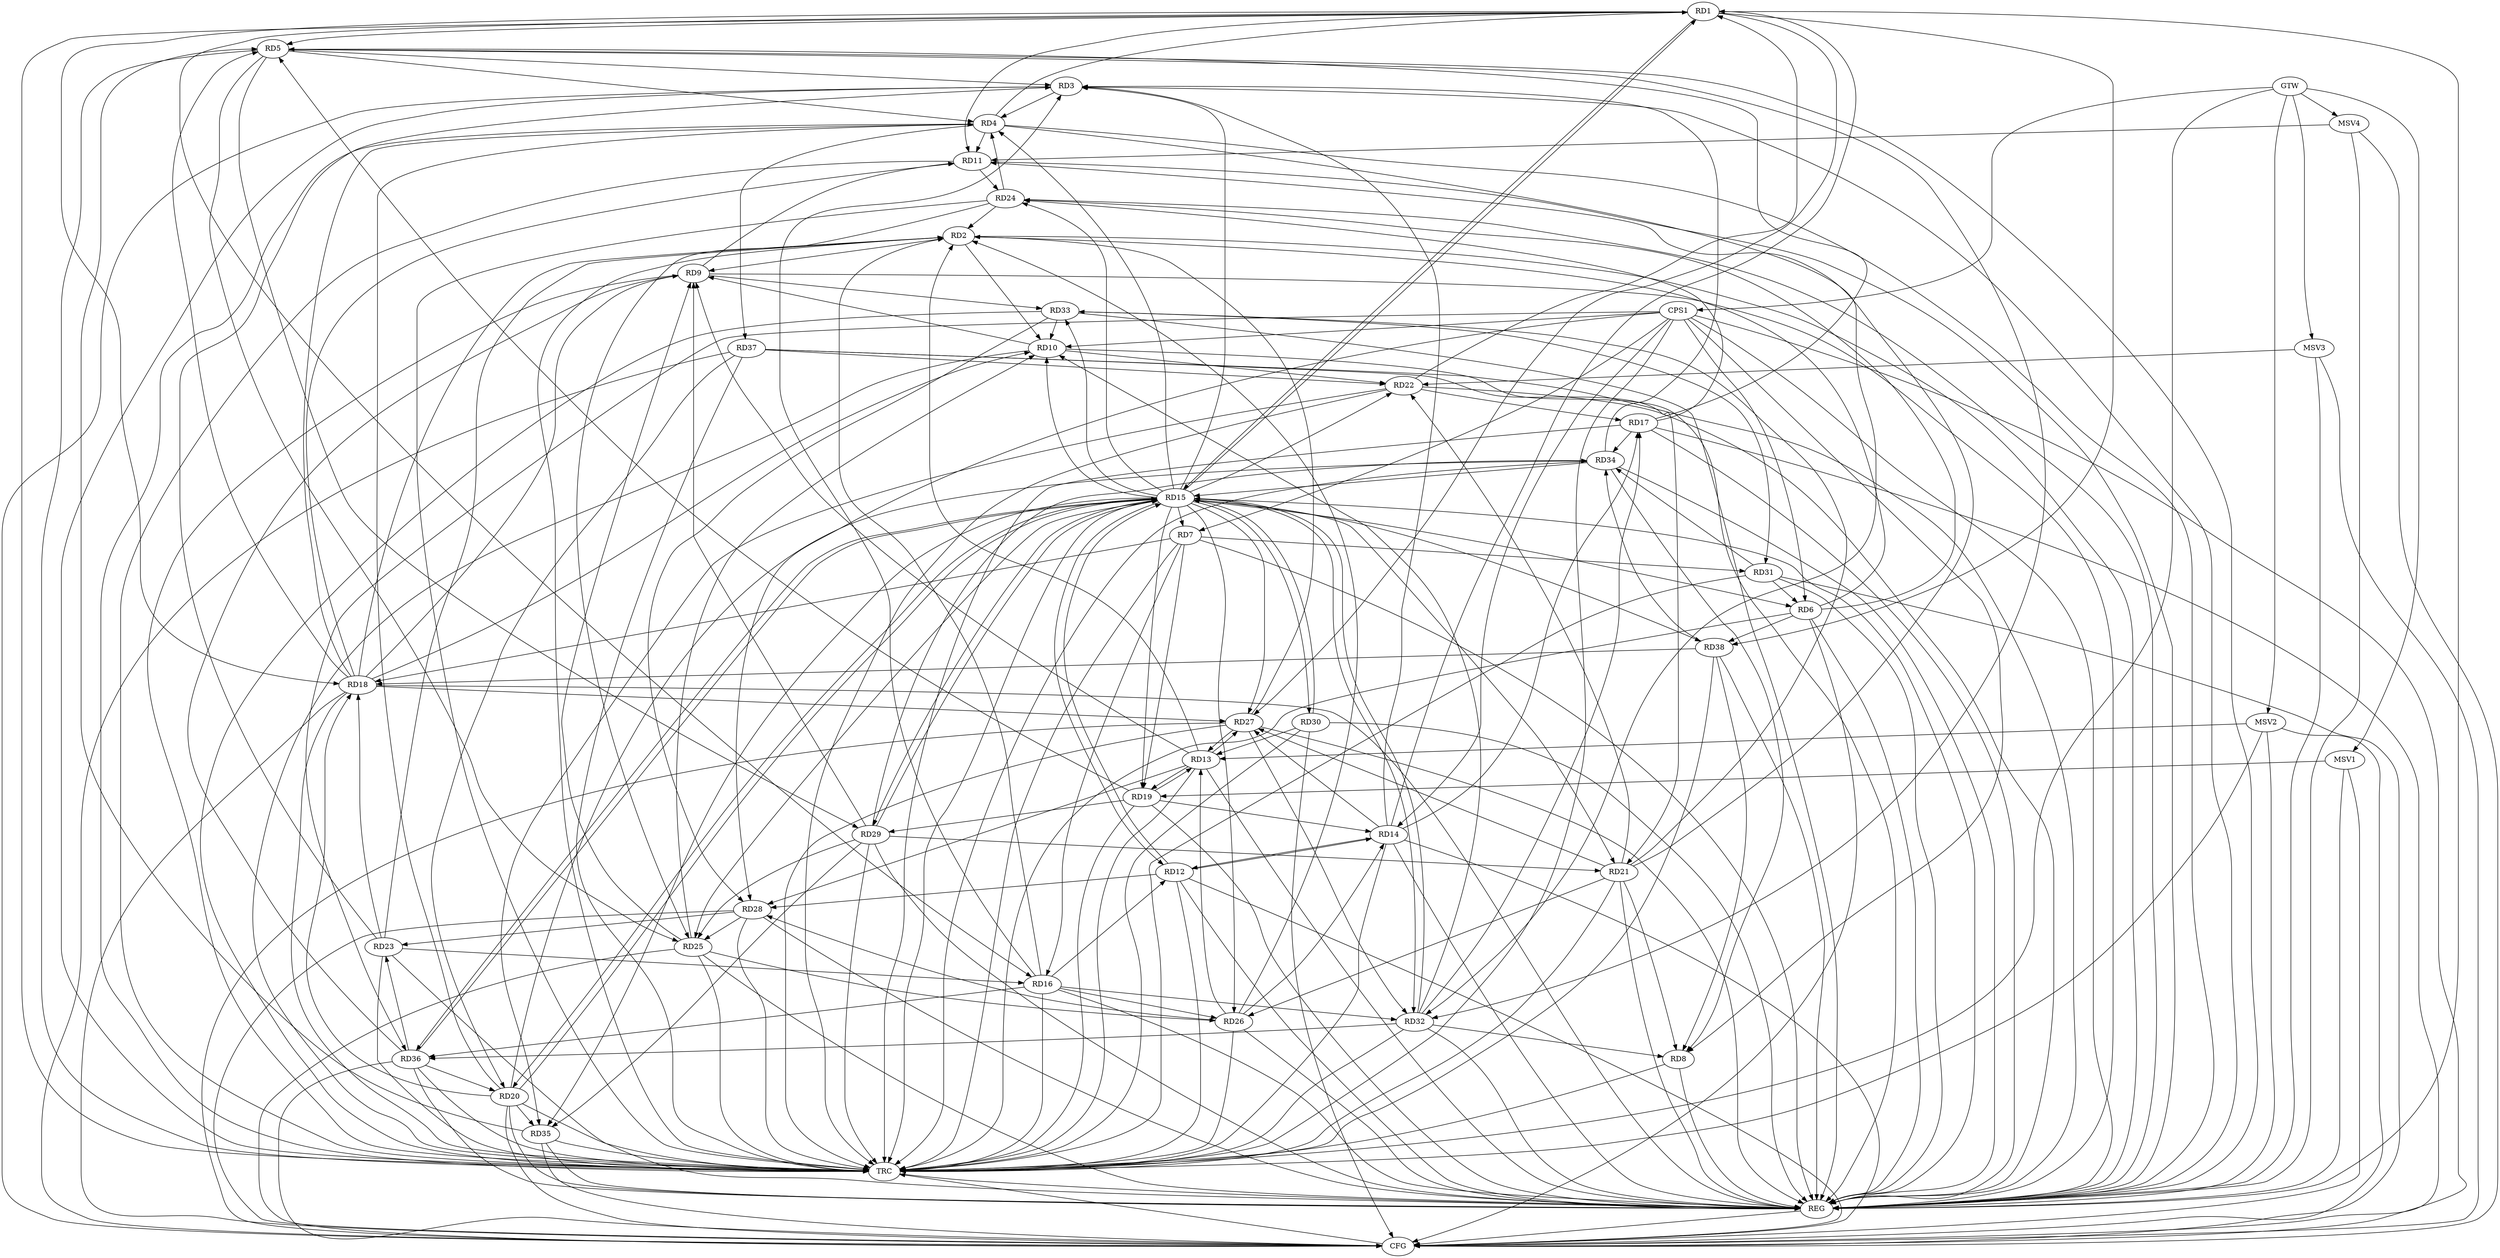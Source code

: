 strict digraph G {
  RD1 [ label="RD1" ];
  RD2 [ label="RD2" ];
  RD3 [ label="RD3" ];
  RD4 [ label="RD4" ];
  RD5 [ label="RD5" ];
  RD6 [ label="RD6" ];
  RD7 [ label="RD7" ];
  RD8 [ label="RD8" ];
  RD9 [ label="RD9" ];
  RD10 [ label="RD10" ];
  RD11 [ label="RD11" ];
  RD12 [ label="RD12" ];
  RD13 [ label="RD13" ];
  RD14 [ label="RD14" ];
  RD15 [ label="RD15" ];
  RD16 [ label="RD16" ];
  RD17 [ label="RD17" ];
  RD18 [ label="RD18" ];
  RD19 [ label="RD19" ];
  RD20 [ label="RD20" ];
  RD21 [ label="RD21" ];
  RD22 [ label="RD22" ];
  RD23 [ label="RD23" ];
  RD24 [ label="RD24" ];
  RD25 [ label="RD25" ];
  RD26 [ label="RD26" ];
  RD27 [ label="RD27" ];
  RD28 [ label="RD28" ];
  RD29 [ label="RD29" ];
  RD30 [ label="RD30" ];
  RD31 [ label="RD31" ];
  RD32 [ label="RD32" ];
  RD33 [ label="RD33" ];
  RD34 [ label="RD34" ];
  RD35 [ label="RD35" ];
  RD36 [ label="RD36" ];
  RD37 [ label="RD37" ];
  RD38 [ label="RD38" ];
  CPS1 [ label="CPS1" ];
  GTW [ label="GTW" ];
  REG [ label="REG" ];
  CFG [ label="CFG" ];
  TRC [ label="TRC" ];
  MSV1 [ label="MSV1" ];
  MSV2 [ label="MSV2" ];
  MSV3 [ label="MSV3" ];
  MSV4 [ label="MSV4" ];
  RD4 -> RD1;
  RD1 -> RD5;
  RD1 -> RD11;
  RD14 -> RD1;
  RD1 -> RD15;
  RD1 -> RD16;
  RD1 -> RD18;
  RD22 -> RD1;
  RD1 -> RD27;
  RD1 -> RD38;
  RD6 -> RD2;
  RD2 -> RD9;
  RD2 -> RD10;
  RD13 -> RD2;
  RD16 -> RD2;
  RD18 -> RD2;
  RD23 -> RD2;
  RD24 -> RD2;
  RD26 -> RD2;
  RD27 -> RD2;
  RD3 -> RD4;
  RD5 -> RD3;
  RD14 -> RD3;
  RD15 -> RD3;
  RD16 -> RD3;
  RD23 -> RD3;
  RD34 -> RD3;
  RD5 -> RD4;
  RD4 -> RD11;
  RD18 -> RD4;
  RD20 -> RD4;
  RD24 -> RD4;
  RD4 -> RD32;
  RD4 -> RD37;
  RD17 -> RD5;
  RD18 -> RD5;
  RD19 -> RD5;
  RD5 -> RD25;
  RD5 -> RD29;
  RD5 -> RD32;
  RD35 -> RD5;
  RD15 -> RD6;
  RD6 -> RD24;
  RD31 -> RD6;
  RD6 -> RD38;
  RD7 -> RD16;
  RD7 -> RD18;
  RD7 -> RD19;
  RD7 -> RD31;
  RD21 -> RD8;
  RD32 -> RD8;
  RD34 -> RD8;
  RD38 -> RD8;
  RD10 -> RD9;
  RD9 -> RD11;
  RD13 -> RD9;
  RD18 -> RD9;
  RD25 -> RD9;
  RD29 -> RD9;
  RD9 -> RD33;
  RD36 -> RD9;
  RD15 -> RD10;
  RD18 -> RD10;
  RD10 -> RD22;
  RD25 -> RD10;
  RD32 -> RD10;
  RD33 -> RD10;
  RD18 -> RD11;
  RD21 -> RD11;
  RD11 -> RD24;
  RD12 -> RD14;
  RD14 -> RD12;
  RD12 -> RD15;
  RD16 -> RD12;
  RD12 -> RD28;
  RD13 -> RD19;
  RD19 -> RD13;
  RD26 -> RD13;
  RD13 -> RD27;
  RD27 -> RD13;
  RD13 -> RD28;
  RD30 -> RD13;
  RD14 -> RD17;
  RD19 -> RD14;
  RD26 -> RD14;
  RD14 -> RD27;
  RD15 -> RD20;
  RD20 -> RD15;
  RD15 -> RD21;
  RD15 -> RD24;
  RD15 -> RD25;
  RD15 -> RD26;
  RD29 -> RD15;
  RD30 -> RD15;
  RD32 -> RD15;
  RD34 -> RD15;
  RD15 -> RD36;
  RD36 -> RD15;
  RD23 -> RD16;
  RD16 -> RD26;
  RD16 -> RD32;
  RD16 -> RD36;
  RD22 -> RD17;
  RD17 -> RD24;
  RD32 -> RD17;
  RD17 -> RD34;
  RD20 -> RD18;
  RD23 -> RD18;
  RD18 -> RD27;
  RD38 -> RD18;
  RD19 -> RD29;
  RD20 -> RD34;
  RD20 -> RD35;
  RD36 -> RD20;
  RD37 -> RD20;
  RD21 -> RD22;
  RD21 -> RD26;
  RD21 -> RD27;
  RD29 -> RD21;
  RD21 -> RD33;
  RD37 -> RD21;
  RD22 -> RD35;
  RD37 -> RD22;
  RD28 -> RD23;
  RD36 -> RD23;
  RD24 -> RD25;
  RD25 -> RD26;
  RD28 -> RD25;
  RD29 -> RD25;
  RD26 -> RD28;
  RD27 -> RD32;
  RD33 -> RD28;
  RD29 -> RD34;
  RD29 -> RD35;
  RD33 -> RD31;
  RD31 -> RD34;
  RD32 -> RD36;
  RD38 -> RD34;
  CPS1 -> RD8;
  CPS1 -> RD10;
  CPS1 -> RD6;
  CPS1 -> RD28;
  CPS1 -> RD7;
  CPS1 -> RD14;
  CPS1 -> RD36;
  GTW -> CPS1;
  RD1 -> REG;
  RD2 -> REG;
  RD3 -> REG;
  RD4 -> REG;
  RD5 -> REG;
  RD6 -> REG;
  RD7 -> REG;
  RD8 -> REG;
  RD9 -> REG;
  RD10 -> REG;
  RD11 -> REG;
  RD12 -> REG;
  RD13 -> REG;
  RD14 -> REG;
  RD15 -> REG;
  RD16 -> REG;
  RD17 -> REG;
  RD18 -> REG;
  RD19 -> REG;
  RD20 -> REG;
  RD21 -> REG;
  RD22 -> REG;
  RD23 -> REG;
  RD24 -> REG;
  RD25 -> REG;
  RD26 -> REG;
  RD27 -> REG;
  RD28 -> REG;
  RD29 -> REG;
  RD30 -> REG;
  RD31 -> REG;
  RD32 -> REG;
  RD33 -> REG;
  RD34 -> REG;
  RD35 -> REG;
  RD36 -> REG;
  RD37 -> REG;
  RD38 -> REG;
  CPS1 -> REG;
  RD27 -> CFG;
  RD36 -> CFG;
  RD35 -> CFG;
  RD17 -> CFG;
  RD25 -> CFG;
  RD31 -> CFG;
  RD28 -> CFG;
  CPS1 -> CFG;
  RD12 -> CFG;
  RD3 -> CFG;
  RD37 -> CFG;
  RD18 -> CFG;
  RD20 -> CFG;
  RD30 -> CFG;
  RD14 -> CFG;
  RD6 -> CFG;
  REG -> CFG;
  RD1 -> TRC;
  RD2 -> TRC;
  RD3 -> TRC;
  RD4 -> TRC;
  RD5 -> TRC;
  RD6 -> TRC;
  RD7 -> TRC;
  RD8 -> TRC;
  RD9 -> TRC;
  RD10 -> TRC;
  RD11 -> TRC;
  RD12 -> TRC;
  RD13 -> TRC;
  RD14 -> TRC;
  RD15 -> TRC;
  RD16 -> TRC;
  RD17 -> TRC;
  RD18 -> TRC;
  RD19 -> TRC;
  RD20 -> TRC;
  RD21 -> TRC;
  RD22 -> TRC;
  RD23 -> TRC;
  RD24 -> TRC;
  RD25 -> TRC;
  RD26 -> TRC;
  RD27 -> TRC;
  RD28 -> TRC;
  RD29 -> TRC;
  RD30 -> TRC;
  RD31 -> TRC;
  RD32 -> TRC;
  RD33 -> TRC;
  RD34 -> TRC;
  RD35 -> TRC;
  RD36 -> TRC;
  RD37 -> TRC;
  RD38 -> TRC;
  CPS1 -> TRC;
  GTW -> TRC;
  CFG -> TRC;
  TRC -> REG;
  RD15 -> RD38;
  RD15 -> RD19;
  RD15 -> RD33;
  RD15 -> RD30;
  RD15 -> RD7;
  RD15 -> RD4;
  RD15 -> RD22;
  RD15 -> RD12;
  RD15 -> RD1;
  RD15 -> RD32;
  RD15 -> RD35;
  RD15 -> RD29;
  RD15 -> RD27;
  MSV1 -> RD19;
  GTW -> MSV1;
  MSV1 -> REG;
  MSV1 -> CFG;
  MSV2 -> RD13;
  GTW -> MSV2;
  MSV2 -> REG;
  MSV2 -> TRC;
  MSV2 -> CFG;
  MSV3 -> RD22;
  GTW -> MSV3;
  MSV3 -> REG;
  MSV3 -> CFG;
  MSV4 -> RD11;
  GTW -> MSV4;
  MSV4 -> REG;
  MSV4 -> CFG;
}
